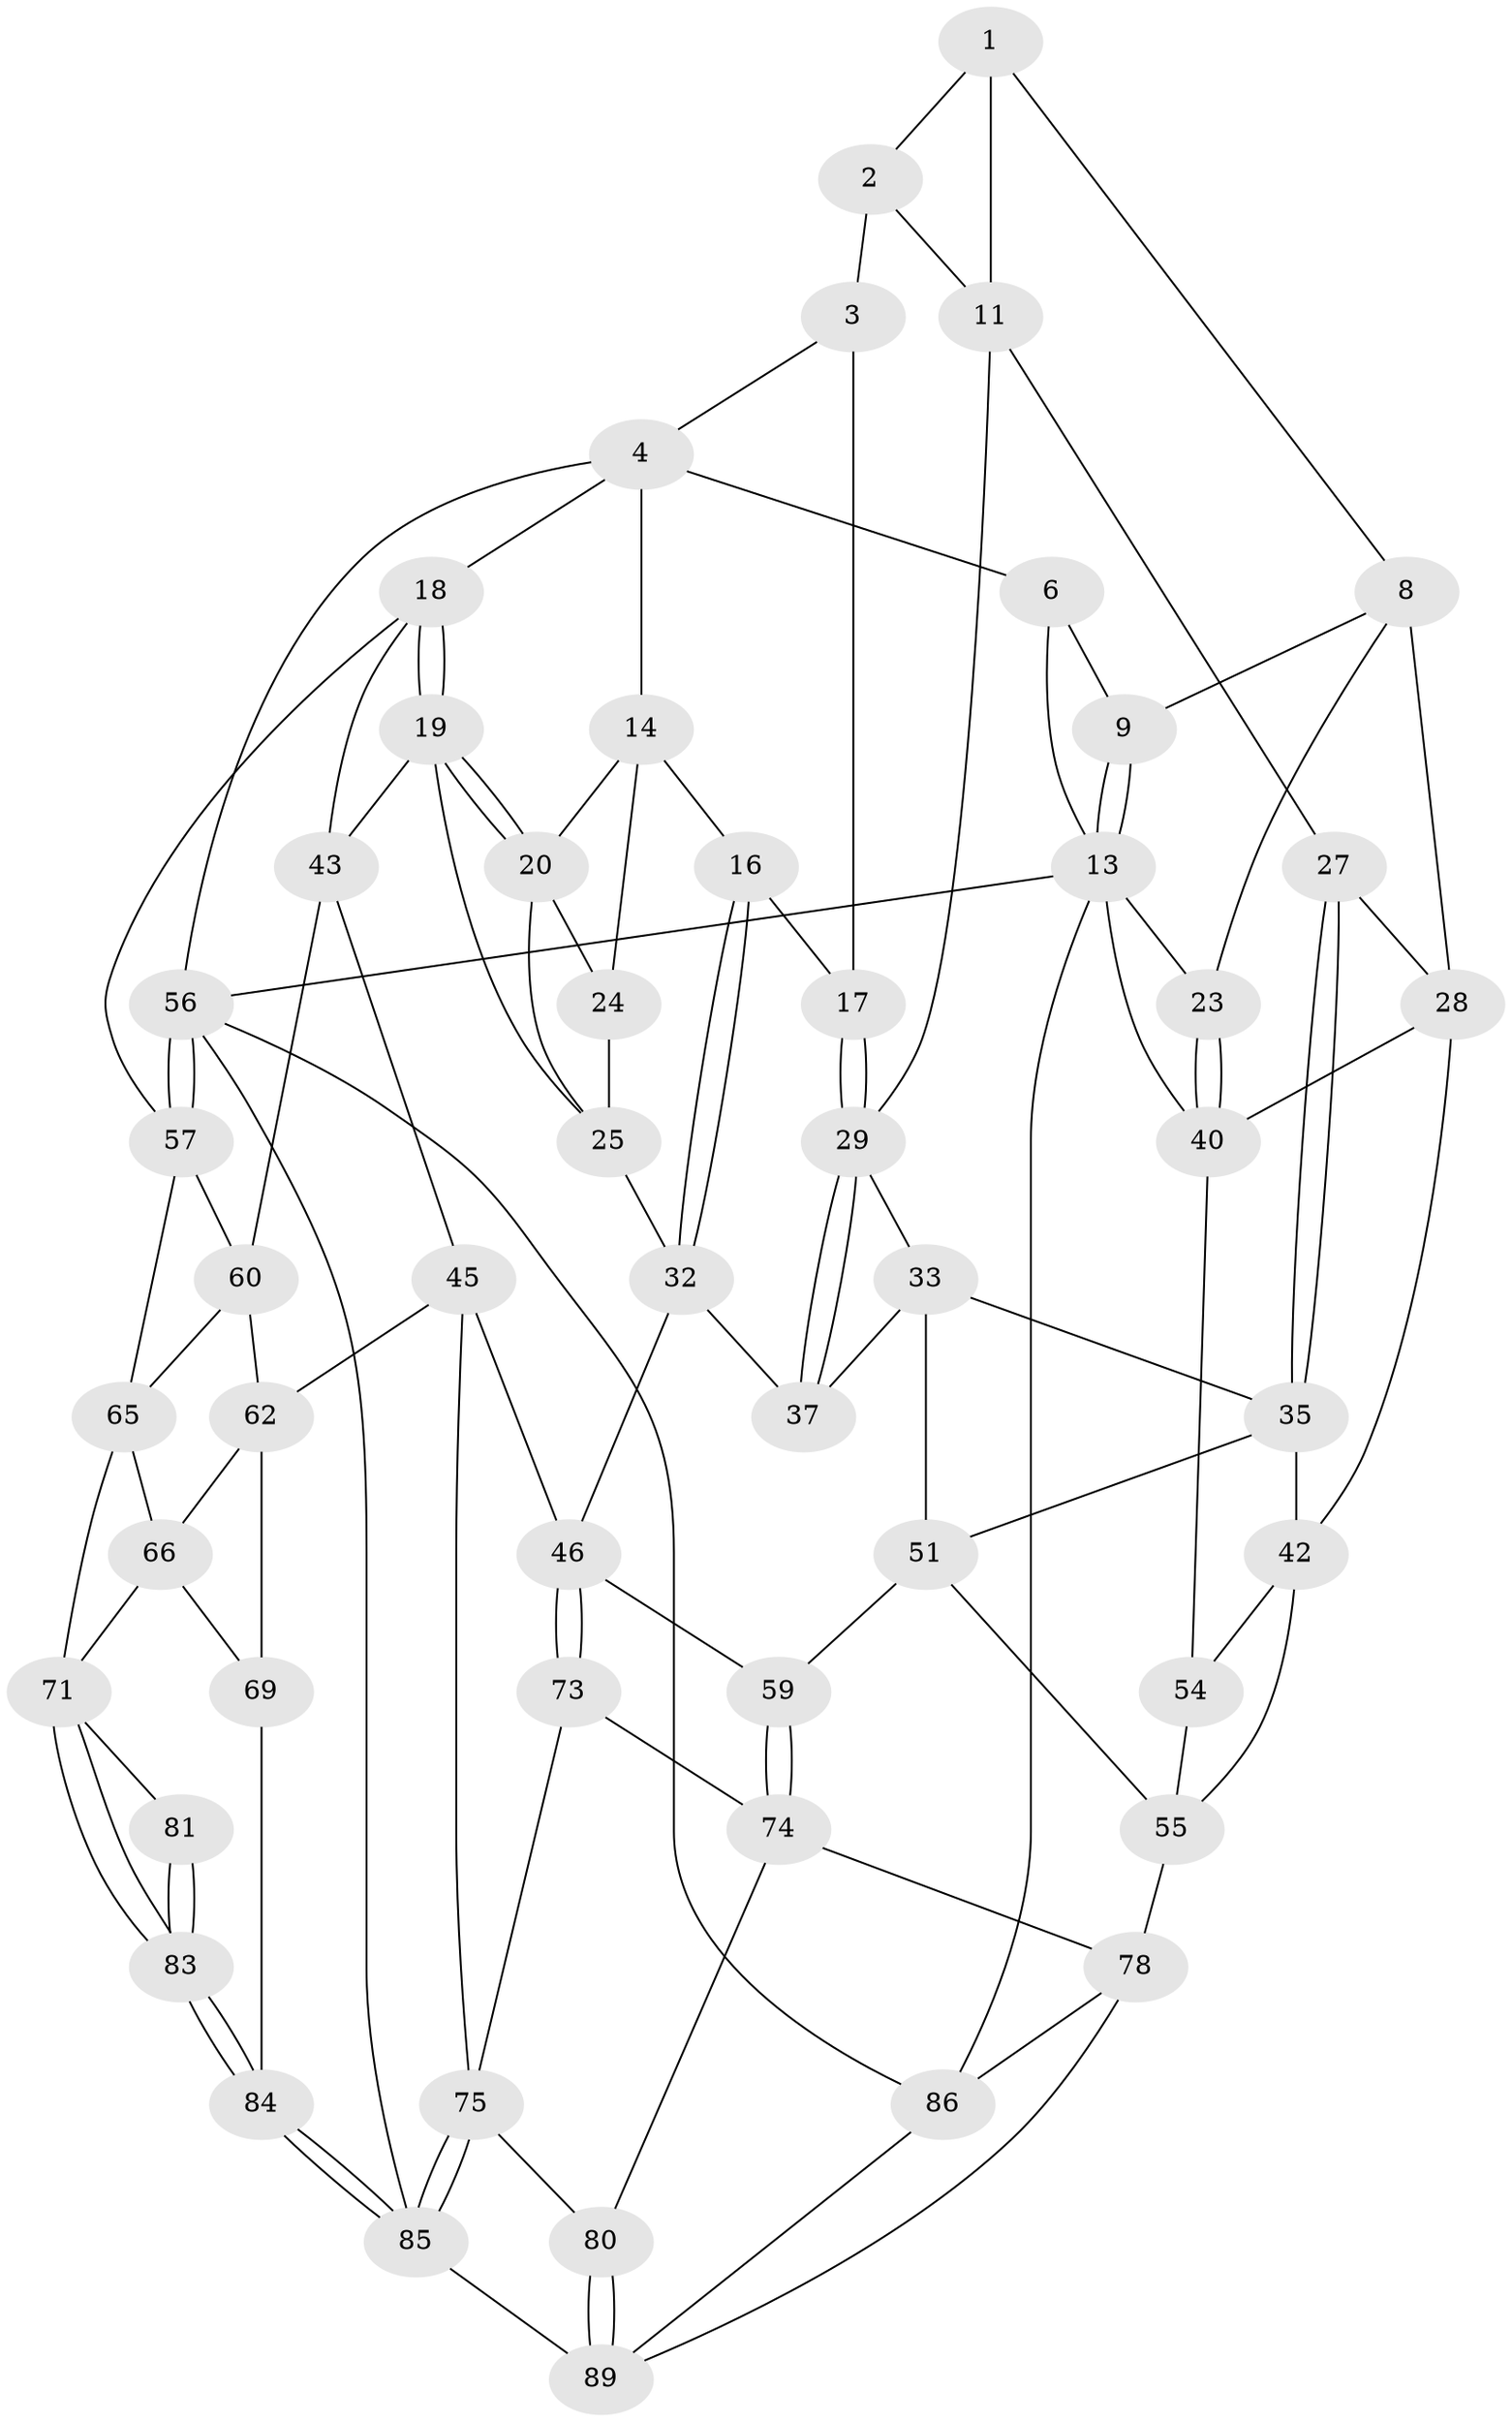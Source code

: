 // Generated by graph-tools (version 1.1) at 2025/52/02/27/25 19:52:38]
// undirected, 53 vertices, 115 edges
graph export_dot {
graph [start="1"]
  node [color=gray90,style=filled];
  1 [pos="+0.19429661887210675+0",super="+7"];
  2 [pos="+0.4821230551707234+0",super="+10"];
  3 [pos="+0.6006495104898576+0",super="+12"];
  4 [pos="+0.9341928472610812+0",super="+5"];
  6 [pos="+0.17036942904484187+0"];
  8 [pos="+0.16646565920249173+0.15558470294638563",super="+22"];
  9 [pos="+0.1343657146098637+0.11861301205266171"];
  11 [pos="+0.3105298601992139+0.20753427311255404",super="+26"];
  13 [pos="+0+0.036690529347824664",super="+49"];
  14 [pos="+0.8569561263289807+0.00549196332835511",super="+15"];
  16 [pos="+0.7023299988219034+0.29482125886944893"];
  17 [pos="+0.6133836749864281+0.28246044521874225"];
  18 [pos="+1+0.32047130814901637",super="+50"];
  19 [pos="+1+0.35276984095414005",super="+38"];
  20 [pos="+1+0.34783062345226345",super="+21"];
  23 [pos="+0+0.3028717075537558"];
  24 [pos="+0.8712004446874121+0.2900540405476322"];
  25 [pos="+0.8861487437807954+0.3618081650285441",super="+31"];
  27 [pos="+0.2330494961163006+0.36394309084804916"];
  28 [pos="+0.18140092184644427+0.38011427693300154",super="+39"];
  29 [pos="+0.5150770141168908+0.35942934841581897",super="+30"];
  32 [pos="+0.7296589578137694+0.3616666475896155",super="+36"];
  33 [pos="+0.3871520919445192+0.5402582144960535",super="+34"];
  35 [pos="+0.31008751198970436+0.5100672191463818",super="+41"];
  37 [pos="+0.5137177959302439+0.5175286560631166"];
  40 [pos="+0+0.36323216516270557",super="+48"];
  42 [pos="+0.11501361424334444+0.5332623813018705",super="+53"];
  43 [pos="+0.8531392879486906+0.5412334596622307",super="+44"];
  45 [pos="+0.645222733109586+0.6351963272398725",super="+64"];
  46 [pos="+0.631898527926305+0.624446772347277",super="+47"];
  51 [pos="+0.35472735001193856+0.6816806737512314",super="+52"];
  54 [pos="+0+0.6360311813122838"];
  55 [pos="+0.17190735719537995+0.7775405406967356",super="+67"];
  56 [pos="+1+1",super="+87"];
  57 [pos="+1+0.8129703834911092",super="+58"];
  59 [pos="+0.36367122770030785+0.6899182369070187"];
  60 [pos="+1+0.6180306920397503",super="+61"];
  62 [pos="+0.8812270646915574+0.5878914023697523",super="+63"];
  65 [pos="+0.9233357362920507+0.7088883661406562",super="+68"];
  66 [pos="+0.8725643750110226+0.6854816927188967",super="+70"];
  69 [pos="+0.7573545686952426+0.7462475869203031",super="+82"];
  71 [pos="+0.9612615303825983+0.8094900884232906",super="+72"];
  73 [pos="+0.46154837962430023+0.7474816789154572"];
  74 [pos="+0.3899551469551226+0.7239588020708045",super="+77"];
  75 [pos="+0.6640149328194223+0.8526260971188167",super="+76"];
  78 [pos="+0.30716528803523363+0.9074827670037441",super="+79"];
  80 [pos="+0.4711328088264468+0.8566227466675658"];
  81 [pos="+0.8652291774305139+0.787155563540683"];
  83 [pos="+0.7842186892655607+1"];
  84 [pos="+0.749381839606461+1"];
  85 [pos="+0.7252831114436011+1",super="+88"];
  86 [pos="+0+1",super="+91"];
  89 [pos="+0.46225031404707395+0.9076857154731783",super="+90"];
  1 -- 2;
  1 -- 8;
  1 -- 11;
  2 -- 3 [weight=2];
  2 -- 11;
  3 -- 4;
  3 -- 17;
  4 -- 14;
  4 -- 56;
  4 -- 18;
  4 -- 6;
  6 -- 9;
  6 -- 13;
  8 -- 9;
  8 -- 28;
  8 -- 23;
  9 -- 13;
  9 -- 13;
  11 -- 27;
  11 -- 29;
  13 -- 23;
  13 -- 40;
  13 -- 56;
  13 -- 86;
  14 -- 20;
  14 -- 16;
  14 -- 24;
  16 -- 17;
  16 -- 32;
  16 -- 32;
  17 -- 29;
  17 -- 29;
  18 -- 19;
  18 -- 19;
  18 -- 43;
  18 -- 57;
  19 -- 20;
  19 -- 20;
  19 -- 25;
  19 -- 43;
  20 -- 25;
  20 -- 24;
  23 -- 40;
  23 -- 40;
  24 -- 25;
  25 -- 32;
  27 -- 28;
  27 -- 35;
  27 -- 35;
  28 -- 40;
  28 -- 42;
  29 -- 37;
  29 -- 37;
  29 -- 33;
  32 -- 37;
  32 -- 46;
  33 -- 37;
  33 -- 51;
  33 -- 35;
  35 -- 51;
  35 -- 42;
  40 -- 54;
  42 -- 54;
  42 -- 55;
  43 -- 45;
  43 -- 60;
  45 -- 46;
  45 -- 75;
  45 -- 62;
  46 -- 73;
  46 -- 73;
  46 -- 59;
  51 -- 59;
  51 -- 55;
  54 -- 55;
  55 -- 78;
  56 -- 57;
  56 -- 57;
  56 -- 86;
  56 -- 85;
  57 -- 60;
  57 -- 65;
  59 -- 74;
  59 -- 74;
  60 -- 65;
  60 -- 62;
  62 -- 66;
  62 -- 69;
  65 -- 66;
  65 -- 71;
  66 -- 69;
  66 -- 71;
  69 -- 84;
  71 -- 83;
  71 -- 83;
  71 -- 81;
  73 -- 74;
  73 -- 75;
  74 -- 80;
  74 -- 78;
  75 -- 85;
  75 -- 85;
  75 -- 80;
  78 -- 86;
  78 -- 89;
  80 -- 89;
  80 -- 89;
  81 -- 83;
  81 -- 83;
  83 -- 84;
  83 -- 84;
  84 -- 85;
  84 -- 85;
  85 -- 89;
  86 -- 89;
}
